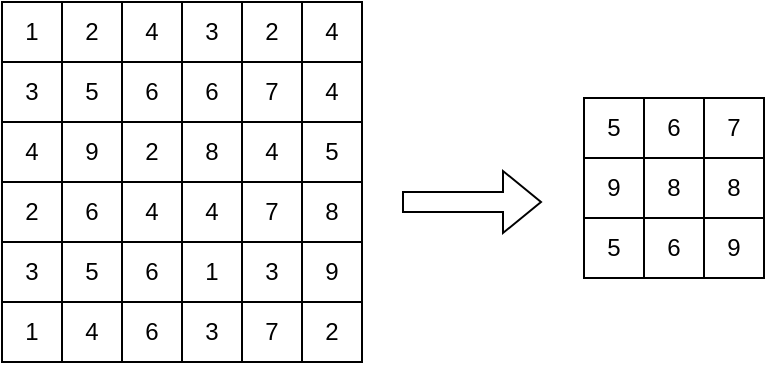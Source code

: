 <mxfile version="26.1.0">
  <diagram name="第 1 页" id="499oQgCu7Wpzm-cHfmmb">
    <mxGraphModel dx="751" dy="441" grid="1" gridSize="10" guides="1" tooltips="1" connect="1" arrows="1" fold="1" page="1" pageScale="1" pageWidth="827" pageHeight="1169" math="0" shadow="0">
      <root>
        <mxCell id="0" />
        <mxCell id="1" parent="0" />
        <mxCell id="v59wNpd2qUxAPA1mEgzp-8" value="3" style="group" vertex="1" connectable="0" parent="1">
          <mxGeometry x="120" y="140" width="180" height="30" as="geometry" />
        </mxCell>
        <mxCell id="v59wNpd2qUxAPA1mEgzp-1" value="1" style="rounded=0;whiteSpace=wrap;html=1;movable=1;resizable=1;rotatable=1;deletable=1;editable=1;locked=0;connectable=1;" vertex="1" parent="v59wNpd2qUxAPA1mEgzp-8">
          <mxGeometry width="30" height="30" as="geometry" />
        </mxCell>
        <mxCell id="v59wNpd2qUxAPA1mEgzp-2" value="2" style="rounded=0;whiteSpace=wrap;html=1;movable=1;resizable=1;rotatable=1;deletable=1;editable=1;locked=0;connectable=1;" vertex="1" parent="v59wNpd2qUxAPA1mEgzp-8">
          <mxGeometry x="30" width="30" height="30" as="geometry" />
        </mxCell>
        <mxCell id="v59wNpd2qUxAPA1mEgzp-3" value="4" style="rounded=0;whiteSpace=wrap;html=1;movable=1;resizable=1;rotatable=1;deletable=1;editable=1;locked=0;connectable=1;" vertex="1" parent="v59wNpd2qUxAPA1mEgzp-8">
          <mxGeometry x="60" width="30" height="30" as="geometry" />
        </mxCell>
        <mxCell id="v59wNpd2qUxAPA1mEgzp-4" value="3" style="rounded=0;whiteSpace=wrap;html=1;movable=1;resizable=1;rotatable=1;deletable=1;editable=1;locked=0;connectable=1;" vertex="1" parent="v59wNpd2qUxAPA1mEgzp-8">
          <mxGeometry x="90" width="30" height="30" as="geometry" />
        </mxCell>
        <mxCell id="v59wNpd2qUxAPA1mEgzp-5" value="4" style="rounded=0;whiteSpace=wrap;html=1;movable=1;resizable=1;rotatable=1;deletable=1;editable=1;locked=0;connectable=1;" vertex="1" parent="v59wNpd2qUxAPA1mEgzp-8">
          <mxGeometry x="150" width="30" height="30" as="geometry" />
        </mxCell>
        <mxCell id="v59wNpd2qUxAPA1mEgzp-6" value="2" style="rounded=0;whiteSpace=wrap;html=1;movable=1;resizable=1;rotatable=1;deletable=1;editable=1;locked=0;connectable=1;" vertex="1" parent="v59wNpd2qUxAPA1mEgzp-8">
          <mxGeometry x="120" width="30" height="30" as="geometry" />
        </mxCell>
        <mxCell id="v59wNpd2qUxAPA1mEgzp-9" value="" style="group" vertex="1" connectable="0" parent="1">
          <mxGeometry x="120" y="170" width="180" height="30" as="geometry" />
        </mxCell>
        <mxCell id="v59wNpd2qUxAPA1mEgzp-10" value="3" style="rounded=0;whiteSpace=wrap;html=1;movable=1;resizable=1;rotatable=1;deletable=1;editable=1;locked=0;connectable=1;" vertex="1" parent="v59wNpd2qUxAPA1mEgzp-9">
          <mxGeometry width="30" height="30" as="geometry" />
        </mxCell>
        <mxCell id="v59wNpd2qUxAPA1mEgzp-11" value="5" style="rounded=0;whiteSpace=wrap;html=1;movable=1;resizable=1;rotatable=1;deletable=1;editable=1;locked=0;connectable=1;" vertex="1" parent="v59wNpd2qUxAPA1mEgzp-9">
          <mxGeometry x="30" width="30" height="30" as="geometry" />
        </mxCell>
        <mxCell id="v59wNpd2qUxAPA1mEgzp-12" value="6" style="rounded=0;whiteSpace=wrap;html=1;movable=1;resizable=1;rotatable=1;deletable=1;editable=1;locked=0;connectable=1;" vertex="1" parent="v59wNpd2qUxAPA1mEgzp-9">
          <mxGeometry x="60" width="30" height="30" as="geometry" />
        </mxCell>
        <mxCell id="v59wNpd2qUxAPA1mEgzp-13" value="6" style="rounded=0;whiteSpace=wrap;html=1;movable=1;resizable=1;rotatable=1;deletable=1;editable=1;locked=0;connectable=1;" vertex="1" parent="v59wNpd2qUxAPA1mEgzp-9">
          <mxGeometry x="90" width="30" height="30" as="geometry" />
        </mxCell>
        <mxCell id="v59wNpd2qUxAPA1mEgzp-14" value="4" style="rounded=0;whiteSpace=wrap;html=1;movable=1;resizable=1;rotatable=1;deletable=1;editable=1;locked=0;connectable=1;" vertex="1" parent="v59wNpd2qUxAPA1mEgzp-9">
          <mxGeometry x="150" width="30" height="30" as="geometry" />
        </mxCell>
        <mxCell id="v59wNpd2qUxAPA1mEgzp-15" value="7" style="rounded=0;whiteSpace=wrap;html=1;movable=1;resizable=1;rotatable=1;deletable=1;editable=1;locked=0;connectable=1;" vertex="1" parent="v59wNpd2qUxAPA1mEgzp-9">
          <mxGeometry x="120" width="30" height="30" as="geometry" />
        </mxCell>
        <mxCell id="v59wNpd2qUxAPA1mEgzp-16" value="" style="group" vertex="1" connectable="0" parent="1">
          <mxGeometry x="120" y="200" width="180" height="30" as="geometry" />
        </mxCell>
        <mxCell id="v59wNpd2qUxAPA1mEgzp-17" value="4" style="rounded=0;whiteSpace=wrap;html=1;movable=1;resizable=1;rotatable=1;deletable=1;editable=1;locked=0;connectable=1;" vertex="1" parent="v59wNpd2qUxAPA1mEgzp-16">
          <mxGeometry width="30" height="30" as="geometry" />
        </mxCell>
        <mxCell id="v59wNpd2qUxAPA1mEgzp-18" value="9" style="rounded=0;whiteSpace=wrap;html=1;movable=1;resizable=1;rotatable=1;deletable=1;editable=1;locked=0;connectable=1;" vertex="1" parent="v59wNpd2qUxAPA1mEgzp-16">
          <mxGeometry x="30" width="30" height="30" as="geometry" />
        </mxCell>
        <mxCell id="v59wNpd2qUxAPA1mEgzp-19" value="2" style="rounded=0;whiteSpace=wrap;html=1;movable=1;resizable=1;rotatable=1;deletable=1;editable=1;locked=0;connectable=1;" vertex="1" parent="v59wNpd2qUxAPA1mEgzp-16">
          <mxGeometry x="60" width="30" height="30" as="geometry" />
        </mxCell>
        <mxCell id="v59wNpd2qUxAPA1mEgzp-20" value="8" style="rounded=0;whiteSpace=wrap;html=1;movable=1;resizable=1;rotatable=1;deletable=1;editable=1;locked=0;connectable=1;" vertex="1" parent="v59wNpd2qUxAPA1mEgzp-16">
          <mxGeometry x="90" width="30" height="30" as="geometry" />
        </mxCell>
        <mxCell id="v59wNpd2qUxAPA1mEgzp-21" value="5" style="rounded=0;whiteSpace=wrap;html=1;movable=1;resizable=1;rotatable=1;deletable=1;editable=1;locked=0;connectable=1;" vertex="1" parent="v59wNpd2qUxAPA1mEgzp-16">
          <mxGeometry x="150" width="30" height="30" as="geometry" />
        </mxCell>
        <mxCell id="v59wNpd2qUxAPA1mEgzp-22" value="4" style="rounded=0;whiteSpace=wrap;html=1;movable=1;resizable=1;rotatable=1;deletable=1;editable=1;locked=0;connectable=1;" vertex="1" parent="v59wNpd2qUxAPA1mEgzp-16">
          <mxGeometry x="120" width="30" height="30" as="geometry" />
        </mxCell>
        <mxCell id="v59wNpd2qUxAPA1mEgzp-24" value="" style="group" vertex="1" connectable="0" parent="1">
          <mxGeometry x="120" y="230" width="180" height="30" as="geometry" />
        </mxCell>
        <mxCell id="v59wNpd2qUxAPA1mEgzp-25" value="2" style="rounded=0;whiteSpace=wrap;html=1;movable=1;resizable=1;rotatable=1;deletable=1;editable=1;locked=0;connectable=1;" vertex="1" parent="v59wNpd2qUxAPA1mEgzp-24">
          <mxGeometry width="30" height="30" as="geometry" />
        </mxCell>
        <mxCell id="v59wNpd2qUxAPA1mEgzp-26" value="6" style="rounded=0;whiteSpace=wrap;html=1;movable=1;resizable=1;rotatable=1;deletable=1;editable=1;locked=0;connectable=1;" vertex="1" parent="v59wNpd2qUxAPA1mEgzp-24">
          <mxGeometry x="30" width="30" height="30" as="geometry" />
        </mxCell>
        <mxCell id="v59wNpd2qUxAPA1mEgzp-27" value="4" style="rounded=0;whiteSpace=wrap;html=1;movable=1;resizable=1;rotatable=1;deletable=1;editable=1;locked=0;connectable=1;" vertex="1" parent="v59wNpd2qUxAPA1mEgzp-24">
          <mxGeometry x="60" width="30" height="30" as="geometry" />
        </mxCell>
        <mxCell id="v59wNpd2qUxAPA1mEgzp-28" value="4" style="rounded=0;whiteSpace=wrap;html=1;movable=1;resizable=1;rotatable=1;deletable=1;editable=1;locked=0;connectable=1;" vertex="1" parent="v59wNpd2qUxAPA1mEgzp-24">
          <mxGeometry x="90" width="30" height="30" as="geometry" />
        </mxCell>
        <mxCell id="v59wNpd2qUxAPA1mEgzp-29" value="8" style="rounded=0;whiteSpace=wrap;html=1;movable=1;resizable=1;rotatable=1;deletable=1;editable=1;locked=0;connectable=1;" vertex="1" parent="v59wNpd2qUxAPA1mEgzp-24">
          <mxGeometry x="150" width="30" height="30" as="geometry" />
        </mxCell>
        <mxCell id="v59wNpd2qUxAPA1mEgzp-30" value="7" style="rounded=0;whiteSpace=wrap;html=1;movable=1;resizable=1;rotatable=1;deletable=1;editable=1;locked=0;connectable=1;" vertex="1" parent="v59wNpd2qUxAPA1mEgzp-24">
          <mxGeometry x="120" width="30" height="30" as="geometry" />
        </mxCell>
        <mxCell id="v59wNpd2qUxAPA1mEgzp-31" value="" style="group" vertex="1" connectable="0" parent="1">
          <mxGeometry x="120" y="260" width="180" height="30" as="geometry" />
        </mxCell>
        <mxCell id="v59wNpd2qUxAPA1mEgzp-32" value="3" style="rounded=0;whiteSpace=wrap;html=1;movable=1;resizable=1;rotatable=1;deletable=1;editable=1;locked=0;connectable=1;" vertex="1" parent="v59wNpd2qUxAPA1mEgzp-31">
          <mxGeometry width="30" height="30" as="geometry" />
        </mxCell>
        <mxCell id="v59wNpd2qUxAPA1mEgzp-33" value="5" style="rounded=0;whiteSpace=wrap;html=1;movable=1;resizable=1;rotatable=1;deletable=1;editable=1;locked=0;connectable=1;" vertex="1" parent="v59wNpd2qUxAPA1mEgzp-31">
          <mxGeometry x="30" width="30" height="30" as="geometry" />
        </mxCell>
        <mxCell id="v59wNpd2qUxAPA1mEgzp-34" value="6" style="rounded=0;whiteSpace=wrap;html=1;movable=1;resizable=1;rotatable=1;deletable=1;editable=1;locked=0;connectable=1;" vertex="1" parent="v59wNpd2qUxAPA1mEgzp-31">
          <mxGeometry x="60" width="30" height="30" as="geometry" />
        </mxCell>
        <mxCell id="v59wNpd2qUxAPA1mEgzp-35" value="1" style="rounded=0;whiteSpace=wrap;html=1;movable=1;resizable=1;rotatable=1;deletable=1;editable=1;locked=0;connectable=1;" vertex="1" parent="v59wNpd2qUxAPA1mEgzp-31">
          <mxGeometry x="90" width="30" height="30" as="geometry" />
        </mxCell>
        <mxCell id="v59wNpd2qUxAPA1mEgzp-36" value="9" style="rounded=0;whiteSpace=wrap;html=1;movable=1;resizable=1;rotatable=1;deletable=1;editable=1;locked=0;connectable=1;" vertex="1" parent="v59wNpd2qUxAPA1mEgzp-31">
          <mxGeometry x="150" width="30" height="30" as="geometry" />
        </mxCell>
        <mxCell id="v59wNpd2qUxAPA1mEgzp-37" value="3" style="rounded=0;whiteSpace=wrap;html=1;movable=1;resizable=1;rotatable=1;deletable=1;editable=1;locked=0;connectable=1;" vertex="1" parent="v59wNpd2qUxAPA1mEgzp-31">
          <mxGeometry x="120" width="30" height="30" as="geometry" />
        </mxCell>
        <mxCell id="v59wNpd2qUxAPA1mEgzp-38" value="" style="group" vertex="1" connectable="0" parent="1">
          <mxGeometry x="120" y="290" width="180" height="30" as="geometry" />
        </mxCell>
        <mxCell id="v59wNpd2qUxAPA1mEgzp-39" value="1" style="rounded=0;whiteSpace=wrap;html=1;movable=1;resizable=1;rotatable=1;deletable=1;editable=1;locked=0;connectable=1;" vertex="1" parent="v59wNpd2qUxAPA1mEgzp-38">
          <mxGeometry width="30" height="30" as="geometry" />
        </mxCell>
        <mxCell id="v59wNpd2qUxAPA1mEgzp-40" value="4" style="rounded=0;whiteSpace=wrap;html=1;movable=1;resizable=1;rotatable=1;deletable=1;editable=1;locked=0;connectable=1;" vertex="1" parent="v59wNpd2qUxAPA1mEgzp-38">
          <mxGeometry x="30" width="30" height="30" as="geometry" />
        </mxCell>
        <mxCell id="v59wNpd2qUxAPA1mEgzp-41" value="6" style="rounded=0;whiteSpace=wrap;html=1;movable=1;resizable=1;rotatable=1;deletable=1;editable=1;locked=0;connectable=1;" vertex="1" parent="v59wNpd2qUxAPA1mEgzp-38">
          <mxGeometry x="60" width="30" height="30" as="geometry" />
        </mxCell>
        <mxCell id="v59wNpd2qUxAPA1mEgzp-42" value="3" style="rounded=0;whiteSpace=wrap;html=1;movable=1;resizable=1;rotatable=1;deletable=1;editable=1;locked=0;connectable=1;" vertex="1" parent="v59wNpd2qUxAPA1mEgzp-38">
          <mxGeometry x="90" width="30" height="30" as="geometry" />
        </mxCell>
        <mxCell id="v59wNpd2qUxAPA1mEgzp-43" value="2" style="rounded=0;whiteSpace=wrap;html=1;movable=1;resizable=1;rotatable=1;deletable=1;editable=1;locked=0;connectable=1;" vertex="1" parent="v59wNpd2qUxAPA1mEgzp-38">
          <mxGeometry x="150" width="30" height="30" as="geometry" />
        </mxCell>
        <mxCell id="v59wNpd2qUxAPA1mEgzp-44" value="7" style="rounded=0;whiteSpace=wrap;html=1;movable=1;resizable=1;rotatable=1;deletable=1;editable=1;locked=0;connectable=1;" vertex="1" parent="v59wNpd2qUxAPA1mEgzp-38">
          <mxGeometry x="120" width="30" height="30" as="geometry" />
        </mxCell>
        <mxCell id="v59wNpd2qUxAPA1mEgzp-45" value="5" style="rounded=0;whiteSpace=wrap;html=1;movable=1;resizable=1;rotatable=1;deletable=1;editable=1;locked=0;connectable=1;" vertex="1" parent="1">
          <mxGeometry x="411" y="188" width="30" height="30" as="geometry" />
        </mxCell>
        <mxCell id="v59wNpd2qUxAPA1mEgzp-46" value="7" style="rounded=0;whiteSpace=wrap;html=1;movable=1;resizable=1;rotatable=1;deletable=1;editable=1;locked=0;connectable=1;" vertex="1" parent="1">
          <mxGeometry x="471" y="188" width="30" height="30" as="geometry" />
        </mxCell>
        <mxCell id="v59wNpd2qUxAPA1mEgzp-47" value="6" style="rounded=0;whiteSpace=wrap;html=1;movable=1;resizable=1;rotatable=1;deletable=1;editable=1;locked=0;connectable=1;" vertex="1" parent="1">
          <mxGeometry x="441" y="188" width="30" height="30" as="geometry" />
        </mxCell>
        <mxCell id="v59wNpd2qUxAPA1mEgzp-48" value="9" style="rounded=0;whiteSpace=wrap;html=1;movable=1;resizable=1;rotatable=1;deletable=1;editable=1;locked=0;connectable=1;" vertex="1" parent="1">
          <mxGeometry x="411" y="218" width="30" height="30" as="geometry" />
        </mxCell>
        <mxCell id="v59wNpd2qUxAPA1mEgzp-49" value="8" style="rounded=0;whiteSpace=wrap;html=1;movable=1;resizable=1;rotatable=1;deletable=1;editable=1;locked=0;connectable=1;" vertex="1" parent="1">
          <mxGeometry x="471" y="218" width="30" height="30" as="geometry" />
        </mxCell>
        <mxCell id="v59wNpd2qUxAPA1mEgzp-50" value="8" style="rounded=0;whiteSpace=wrap;html=1;movable=1;resizable=1;rotatable=1;deletable=1;editable=1;locked=0;connectable=1;" vertex="1" parent="1">
          <mxGeometry x="441" y="218" width="30" height="30" as="geometry" />
        </mxCell>
        <mxCell id="v59wNpd2qUxAPA1mEgzp-51" value="5" style="rounded=0;whiteSpace=wrap;html=1;movable=1;resizable=1;rotatable=1;deletable=1;editable=1;locked=0;connectable=1;" vertex="1" parent="1">
          <mxGeometry x="411" y="248" width="30" height="30" as="geometry" />
        </mxCell>
        <mxCell id="v59wNpd2qUxAPA1mEgzp-52" value="9" style="rounded=0;whiteSpace=wrap;html=1;movable=1;resizable=1;rotatable=1;deletable=1;editable=1;locked=0;connectable=1;" vertex="1" parent="1">
          <mxGeometry x="471" y="248" width="30" height="30" as="geometry" />
        </mxCell>
        <mxCell id="v59wNpd2qUxAPA1mEgzp-53" value="6" style="rounded=0;whiteSpace=wrap;html=1;movable=1;resizable=1;rotatable=1;deletable=1;editable=1;locked=0;connectable=1;" vertex="1" parent="1">
          <mxGeometry x="441" y="248" width="30" height="30" as="geometry" />
        </mxCell>
        <mxCell id="v59wNpd2qUxAPA1mEgzp-54" value="" style="shape=flexArrow;endArrow=classic;html=1;rounded=0;" edge="1" parent="1">
          <mxGeometry width="50" height="50" relative="1" as="geometry">
            <mxPoint x="320" y="240" as="sourcePoint" />
            <mxPoint x="390" y="240" as="targetPoint" />
          </mxGeometry>
        </mxCell>
      </root>
    </mxGraphModel>
  </diagram>
</mxfile>
